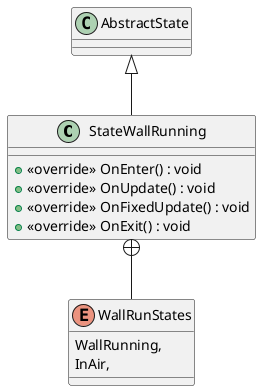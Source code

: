 @startuml
class StateWallRunning {
    + <<override>> OnEnter() : void
    + <<override>> OnUpdate() : void
    + <<override>> OnFixedUpdate() : void
    + <<override>> OnExit() : void
}
enum WallRunStates {
    WallRunning,
    InAir,
}
AbstractState <|-- StateWallRunning
StateWallRunning +-- WallRunStates
@enduml
